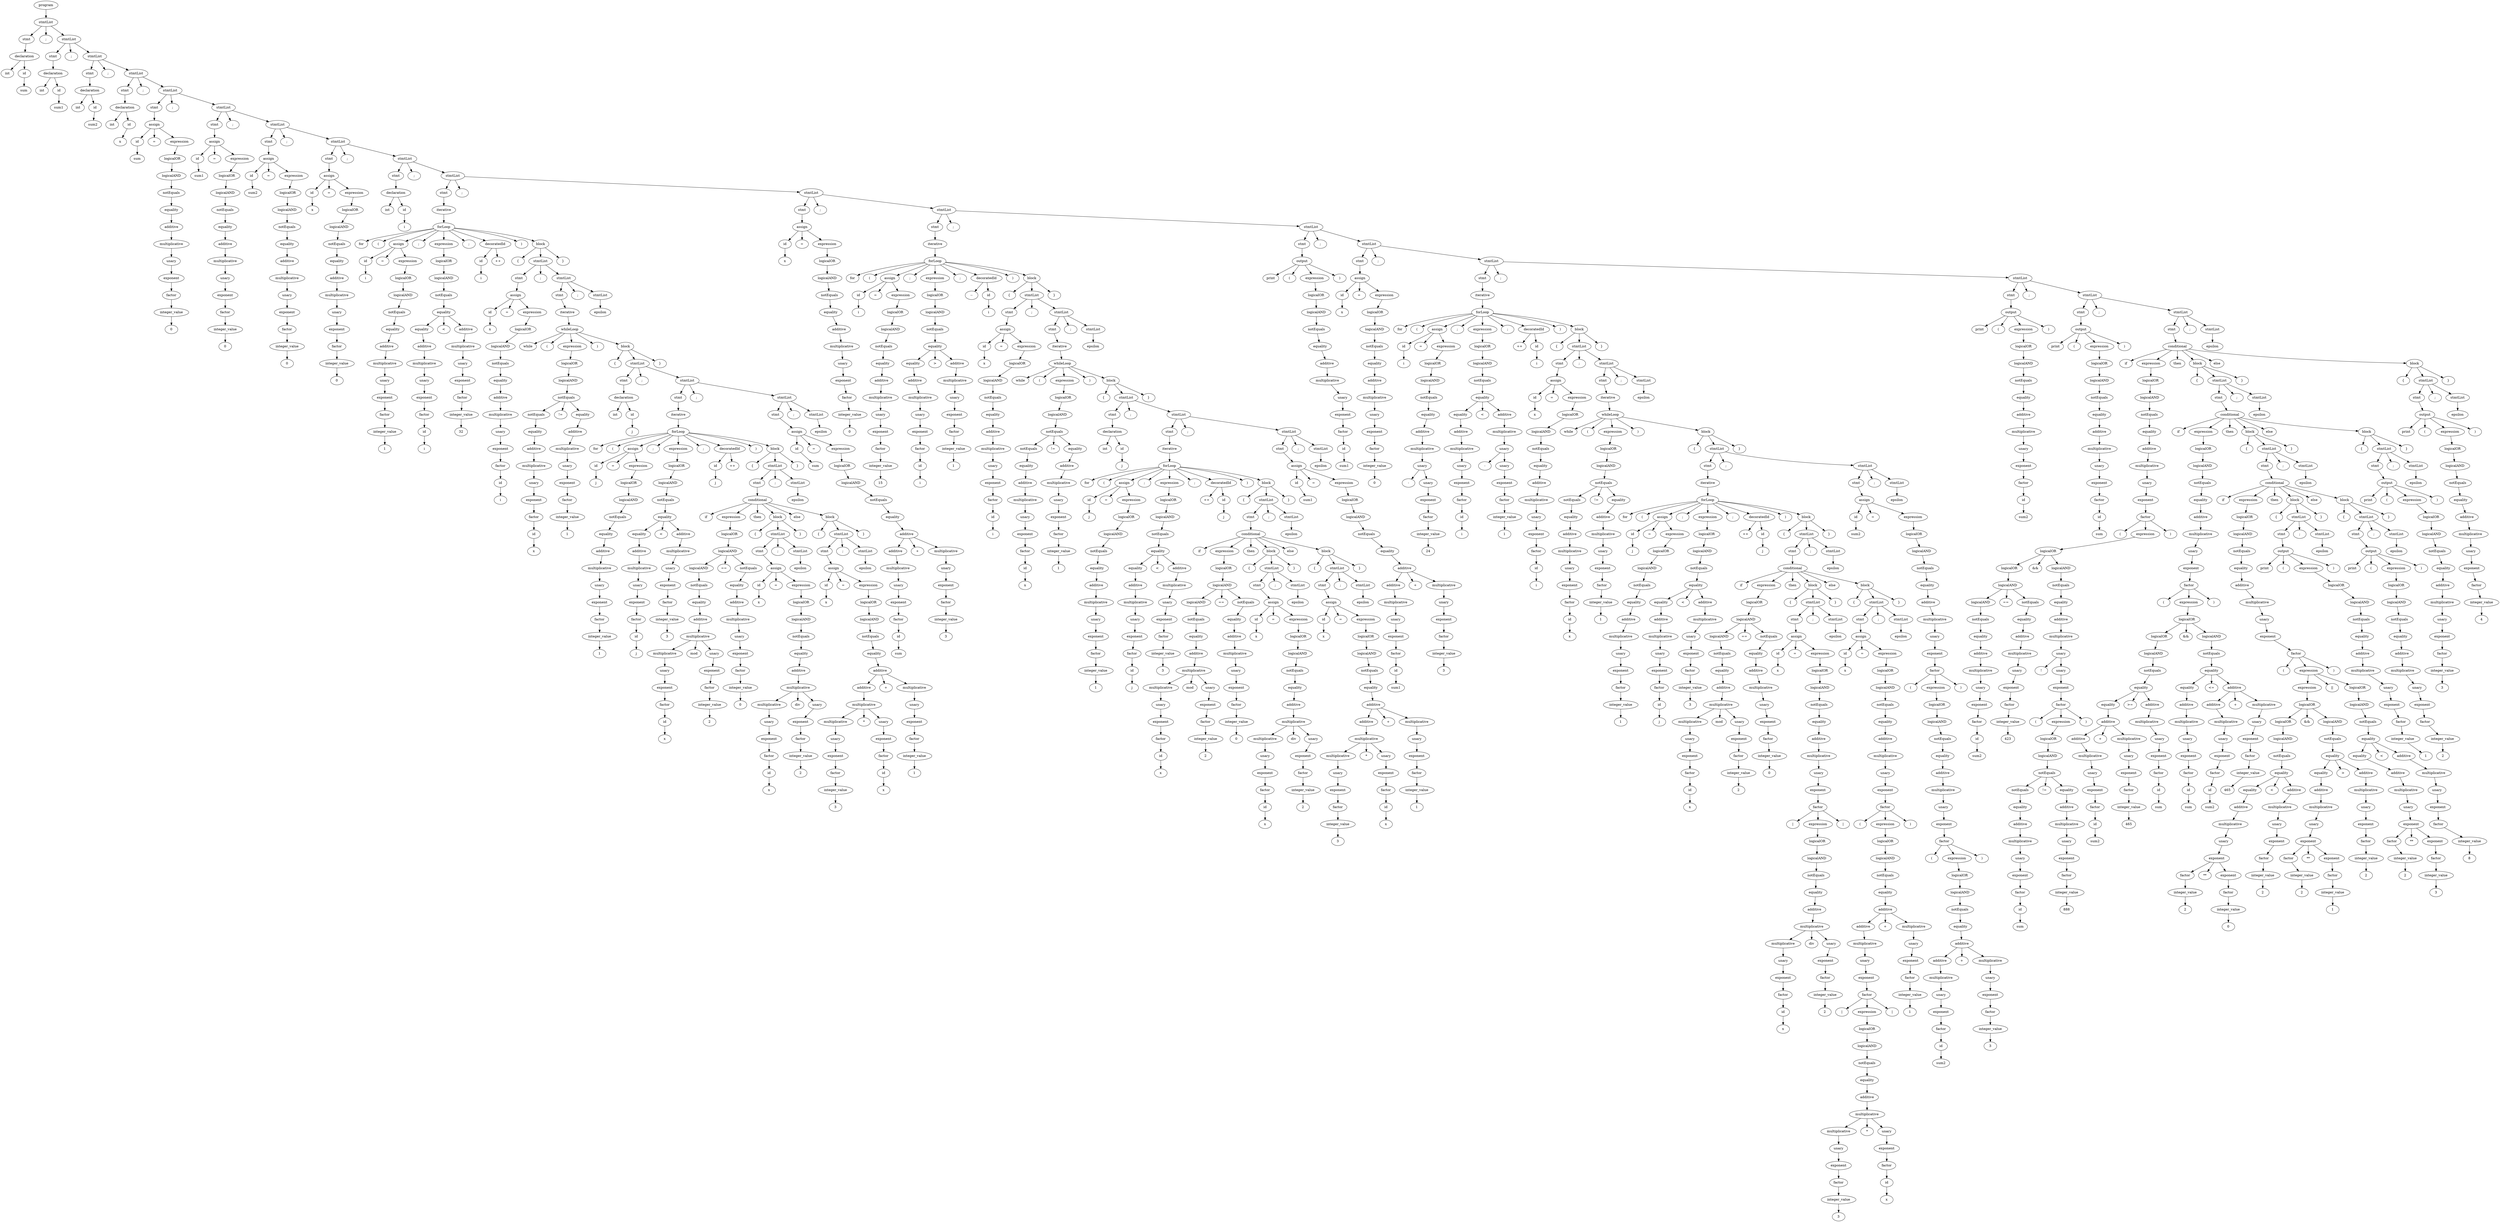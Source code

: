 
digraph "three_x_plus_1"
{
struct1 [label="program"]
struct2 [label="stmtList"]
struct3 [label="stmt"]
struct4 [label="declaration"]
struct5 [label="int"]
struct4->struct5
struct6 [label="id"]
struct7 [label="sum"]
struct6->struct7
struct4->struct6
struct3->struct4
struct2->struct3
struct8 [label=";"]
struct2->struct8
struct9 [label="stmtList"]
struct10 [label="stmt"]
struct11 [label="declaration"]
struct12 [label="int"]
struct11->struct12
struct13 [label="id"]
struct14 [label="sum1"]
struct13->struct14
struct11->struct13
struct10->struct11
struct9->struct10
struct15 [label=";"]
struct9->struct15
struct16 [label="stmtList"]
struct17 [label="stmt"]
struct18 [label="declaration"]
struct19 [label="int"]
struct18->struct19
struct20 [label="id"]
struct21 [label="sum2"]
struct20->struct21
struct18->struct20
struct17->struct18
struct16->struct17
struct22 [label=";"]
struct16->struct22
struct23 [label="stmtList"]
struct24 [label="stmt"]
struct25 [label="declaration"]
struct26 [label="int"]
struct25->struct26
struct27 [label="id"]
struct28 [label="x"]
struct27->struct28
struct25->struct27
struct24->struct25
struct23->struct24
struct29 [label=";"]
struct23->struct29
struct30 [label="stmtList"]
struct31 [label="stmt"]
struct32 [label="assign"]
struct33 [label="id"]
struct34 [label="sum"]
struct33->struct34
struct32->struct33
struct35 [label="="]
struct32->struct35
struct36 [label="expression"]
struct37 [label="logicalOR"]
struct38 [label="logicalAND"]
struct39 [label="notEquals"]
struct40 [label="equality"]
struct41 [label="additive"]
struct42 [label="multiplicative"]
struct43 [label="unary"]
struct44 [label="exponent"]
struct45 [label="factor"]
struct46 [label="integer_value"]
struct47 [label="0"]
struct46->struct47
struct45->struct46
struct44->struct45
struct43->struct44
struct42->struct43
struct41->struct42
struct40->struct41
struct39->struct40
struct38->struct39
struct37->struct38
struct36->struct37
struct32->struct36
struct31->struct32
struct30->struct31
struct48 [label=";"]
struct30->struct48
struct49 [label="stmtList"]
struct50 [label="stmt"]
struct51 [label="assign"]
struct52 [label="id"]
struct53 [label="sum1"]
struct52->struct53
struct51->struct52
struct54 [label="="]
struct51->struct54
struct55 [label="expression"]
struct56 [label="logicalOR"]
struct57 [label="logicalAND"]
struct58 [label="notEquals"]
struct59 [label="equality"]
struct60 [label="additive"]
struct61 [label="multiplicative"]
struct62 [label="unary"]
struct63 [label="exponent"]
struct64 [label="factor"]
struct65 [label="integer_value"]
struct66 [label="0"]
struct65->struct66
struct64->struct65
struct63->struct64
struct62->struct63
struct61->struct62
struct60->struct61
struct59->struct60
struct58->struct59
struct57->struct58
struct56->struct57
struct55->struct56
struct51->struct55
struct50->struct51
struct49->struct50
struct67 [label=";"]
struct49->struct67
struct68 [label="stmtList"]
struct69 [label="stmt"]
struct70 [label="assign"]
struct71 [label="id"]
struct72 [label="sum2"]
struct71->struct72
struct70->struct71
struct73 [label="="]
struct70->struct73
struct74 [label="expression"]
struct75 [label="logicalOR"]
struct76 [label="logicalAND"]
struct77 [label="notEquals"]
struct78 [label="equality"]
struct79 [label="additive"]
struct80 [label="multiplicative"]
struct81 [label="unary"]
struct82 [label="exponent"]
struct83 [label="factor"]
struct84 [label="integer_value"]
struct85 [label="0"]
struct84->struct85
struct83->struct84
struct82->struct83
struct81->struct82
struct80->struct81
struct79->struct80
struct78->struct79
struct77->struct78
struct76->struct77
struct75->struct76
struct74->struct75
struct70->struct74
struct69->struct70
struct68->struct69
struct86 [label=";"]
struct68->struct86
struct87 [label="stmtList"]
struct88 [label="stmt"]
struct89 [label="assign"]
struct90 [label="id"]
struct91 [label="x"]
struct90->struct91
struct89->struct90
struct92 [label="="]
struct89->struct92
struct93 [label="expression"]
struct94 [label="logicalOR"]
struct95 [label="logicalAND"]
struct96 [label="notEquals"]
struct97 [label="equality"]
struct98 [label="additive"]
struct99 [label="multiplicative"]
struct100 [label="unary"]
struct101 [label="exponent"]
struct102 [label="factor"]
struct103 [label="integer_value"]
struct104 [label="0"]
struct103->struct104
struct102->struct103
struct101->struct102
struct100->struct101
struct99->struct100
struct98->struct99
struct97->struct98
struct96->struct97
struct95->struct96
struct94->struct95
struct93->struct94
struct89->struct93
struct88->struct89
struct87->struct88
struct105 [label=";"]
struct87->struct105
struct106 [label="stmtList"]
struct107 [label="stmt"]
struct108 [label="declaration"]
struct109 [label="int"]
struct108->struct109
struct110 [label="id"]
struct111 [label="i"]
struct110->struct111
struct108->struct110
struct107->struct108
struct106->struct107
struct112 [label=";"]
struct106->struct112
struct113 [label="stmtList"]
struct114 [label="stmt"]
struct115 [label="iterative"]
struct116 [label="forLoop"]
struct117 [label="for"]
struct116->struct117
struct118 [label="("]
struct116->struct118
struct119 [label="assign"]
struct120 [label="id"]
struct121 [label="i"]
struct120->struct121
struct119->struct120
struct122 [label="="]
struct119->struct122
struct123 [label="expression"]
struct124 [label="logicalOR"]
struct125 [label="logicalAND"]
struct126 [label="notEquals"]
struct127 [label="equality"]
struct128 [label="additive"]
struct129 [label="multiplicative"]
struct130 [label="unary"]
struct131 [label="exponent"]
struct132 [label="factor"]
struct133 [label="integer_value"]
struct134 [label="1"]
struct133->struct134
struct132->struct133
struct131->struct132
struct130->struct131
struct129->struct130
struct128->struct129
struct127->struct128
struct126->struct127
struct125->struct126
struct124->struct125
struct123->struct124
struct119->struct123
struct116->struct119
struct135 [label=";"]
struct116->struct135
struct136 [label="expression"]
struct137 [label="logicalOR"]
struct138 [label="logicalAND"]
struct139 [label="notEquals"]
struct140 [label="equality"]
struct141 [label="equality"]
struct142 [label="additive"]
struct143 [label="multiplicative"]
struct144 [label="unary"]
struct145 [label="exponent"]
struct146 [label="factor"]
struct147 [label="id"]
struct148 [label="i"]
struct147->struct148
struct146->struct147
struct145->struct146
struct144->struct145
struct143->struct144
struct142->struct143
struct141->struct142
struct140->struct141
struct149 [label="<"]
struct140->struct149
struct150 [label="additive"]
struct151 [label="multiplicative"]
struct152 [label="unary"]
struct153 [label="exponent"]
struct154 [label="factor"]
struct155 [label="integer_value"]
struct156 [label="32"]
struct155->struct156
struct154->struct155
struct153->struct154
struct152->struct153
struct151->struct152
struct150->struct151
struct140->struct150
struct139->struct140
struct138->struct139
struct137->struct138
struct136->struct137
struct116->struct136
struct157 [label=";"]
struct116->struct157
struct158 [label="decoratedId"]
struct159 [label="id"]
struct160 [label="i"]
struct159->struct160
struct158->struct159
struct161 [label="++"]
struct158->struct161
struct116->struct158
struct162 [label=")"]
struct116->struct162
struct163 [label="block"]
struct164 [label="{"]
struct163->struct164
struct165 [label="stmtList"]
struct166 [label="stmt"]
struct167 [label="assign"]
struct168 [label="id"]
struct169 [label="x"]
struct168->struct169
struct167->struct168
struct170 [label="="]
struct167->struct170
struct171 [label="expression"]
struct172 [label="logicalOR"]
struct173 [label="logicalAND"]
struct174 [label="notEquals"]
struct175 [label="equality"]
struct176 [label="additive"]
struct177 [label="multiplicative"]
struct178 [label="unary"]
struct179 [label="exponent"]
struct180 [label="factor"]
struct181 [label="id"]
struct182 [label="i"]
struct181->struct182
struct180->struct181
struct179->struct180
struct178->struct179
struct177->struct178
struct176->struct177
struct175->struct176
struct174->struct175
struct173->struct174
struct172->struct173
struct171->struct172
struct167->struct171
struct166->struct167
struct165->struct166
struct183 [label=";"]
struct165->struct183
struct184 [label="stmtList"]
struct185 [label="stmt"]
struct186 [label="iterative"]
struct187 [label="whileLoop"]
struct188 [label="while"]
struct187->struct188
struct189 [label="("]
struct187->struct189
struct190 [label="expression"]
struct191 [label="logicalOR"]
struct192 [label="logicalAND"]
struct193 [label="notEquals"]
struct194 [label="notEquals"]
struct195 [label="equality"]
struct196 [label="additive"]
struct197 [label="multiplicative"]
struct198 [label="unary"]
struct199 [label="exponent"]
struct200 [label="factor"]
struct201 [label="id"]
struct202 [label="x"]
struct201->struct202
struct200->struct201
struct199->struct200
struct198->struct199
struct197->struct198
struct196->struct197
struct195->struct196
struct194->struct195
struct193->struct194
struct203 [label="!="]
struct193->struct203
struct204 [label="equality"]
struct205 [label="additive"]
struct206 [label="multiplicative"]
struct207 [label="unary"]
struct208 [label="exponent"]
struct209 [label="factor"]
struct210 [label="integer_value"]
struct211 [label="1"]
struct210->struct211
struct209->struct210
struct208->struct209
struct207->struct208
struct206->struct207
struct205->struct206
struct204->struct205
struct193->struct204
struct192->struct193
struct191->struct192
struct190->struct191
struct187->struct190
struct212 [label=")"]
struct187->struct212
struct213 [label="block"]
struct214 [label="{"]
struct213->struct214
struct215 [label="stmtList"]
struct216 [label="stmt"]
struct217 [label="declaration"]
struct218 [label="int"]
struct217->struct218
struct219 [label="id"]
struct220 [label="j"]
struct219->struct220
struct217->struct219
struct216->struct217
struct215->struct216
struct221 [label=";"]
struct215->struct221
struct222 [label="stmtList"]
struct223 [label="stmt"]
struct224 [label="iterative"]
struct225 [label="forLoop"]
struct226 [label="for"]
struct225->struct226
struct227 [label="("]
struct225->struct227
struct228 [label="assign"]
struct229 [label="id"]
struct230 [label="j"]
struct229->struct230
struct228->struct229
struct231 [label="="]
struct228->struct231
struct232 [label="expression"]
struct233 [label="logicalOR"]
struct234 [label="logicalAND"]
struct235 [label="notEquals"]
struct236 [label="equality"]
struct237 [label="additive"]
struct238 [label="multiplicative"]
struct239 [label="unary"]
struct240 [label="exponent"]
struct241 [label="factor"]
struct242 [label="integer_value"]
struct243 [label="1"]
struct242->struct243
struct241->struct242
struct240->struct241
struct239->struct240
struct238->struct239
struct237->struct238
struct236->struct237
struct235->struct236
struct234->struct235
struct233->struct234
struct232->struct233
struct228->struct232
struct225->struct228
struct244 [label=";"]
struct225->struct244
struct245 [label="expression"]
struct246 [label="logicalOR"]
struct247 [label="logicalAND"]
struct248 [label="notEquals"]
struct249 [label="equality"]
struct250 [label="equality"]
struct251 [label="additive"]
struct252 [label="multiplicative"]
struct253 [label="unary"]
struct254 [label="exponent"]
struct255 [label="factor"]
struct256 [label="id"]
struct257 [label="j"]
struct256->struct257
struct255->struct256
struct254->struct255
struct253->struct254
struct252->struct253
struct251->struct252
struct250->struct251
struct249->struct250
struct258 [label="<"]
struct249->struct258
struct259 [label="additive"]
struct260 [label="multiplicative"]
struct261 [label="unary"]
struct262 [label="exponent"]
struct263 [label="factor"]
struct264 [label="integer_value"]
struct265 [label="3"]
struct264->struct265
struct263->struct264
struct262->struct263
struct261->struct262
struct260->struct261
struct259->struct260
struct249->struct259
struct248->struct249
struct247->struct248
struct246->struct247
struct245->struct246
struct225->struct245
struct266 [label=";"]
struct225->struct266
struct267 [label="decoratedId"]
struct268 [label="id"]
struct269 [label="j"]
struct268->struct269
struct267->struct268
struct270 [label="++"]
struct267->struct270
struct225->struct267
struct271 [label=")"]
struct225->struct271
struct272 [label="block"]
struct273 [label="{"]
struct272->struct273
struct274 [label="stmtList"]
struct275 [label="stmt"]
struct276 [label="conditional"]
struct277 [label="if"]
struct276->struct277
struct278 [label="expression"]
struct279 [label="logicalOR"]
struct280 [label="logicalAND"]
struct281 [label="logicalAND"]
struct282 [label="notEquals"]
struct283 [label="equality"]
struct284 [label="additive"]
struct285 [label="multiplicative"]
struct286 [label="multiplicative"]
struct287 [label="unary"]
struct288 [label="exponent"]
struct289 [label="factor"]
struct290 [label="id"]
struct291 [label="x"]
struct290->struct291
struct289->struct290
struct288->struct289
struct287->struct288
struct286->struct287
struct285->struct286
struct292 [label="mod"]
struct285->struct292
struct293 [label="unary"]
struct294 [label="exponent"]
struct295 [label="factor"]
struct296 [label="integer_value"]
struct297 [label="2"]
struct296->struct297
struct295->struct296
struct294->struct295
struct293->struct294
struct285->struct293
struct284->struct285
struct283->struct284
struct282->struct283
struct281->struct282
struct280->struct281
struct298 [label="=="]
struct280->struct298
struct299 [label="notEquals"]
struct300 [label="equality"]
struct301 [label="additive"]
struct302 [label="multiplicative"]
struct303 [label="unary"]
struct304 [label="exponent"]
struct305 [label="factor"]
struct306 [label="integer_value"]
struct307 [label="0"]
struct306->struct307
struct305->struct306
struct304->struct305
struct303->struct304
struct302->struct303
struct301->struct302
struct300->struct301
struct299->struct300
struct280->struct299
struct279->struct280
struct278->struct279
struct276->struct278
struct308 [label="then"]
struct276->struct308
struct309 [label="block"]
struct310 [label="{"]
struct309->struct310
struct311 [label="stmtList"]
struct312 [label="stmt"]
struct313 [label="assign"]
struct314 [label="id"]
struct315 [label="x"]
struct314->struct315
struct313->struct314
struct316 [label="="]
struct313->struct316
struct317 [label="expression"]
struct318 [label="logicalOR"]
struct319 [label="logicalAND"]
struct320 [label="notEquals"]
struct321 [label="equality"]
struct322 [label="additive"]
struct323 [label="multiplicative"]
struct324 [label="multiplicative"]
struct325 [label="unary"]
struct326 [label="exponent"]
struct327 [label="factor"]
struct328 [label="id"]
struct329 [label="x"]
struct328->struct329
struct327->struct328
struct326->struct327
struct325->struct326
struct324->struct325
struct323->struct324
struct330 [label="div"]
struct323->struct330
struct331 [label="unary"]
struct332 [label="exponent"]
struct333 [label="factor"]
struct334 [label="integer_value"]
struct335 [label="2"]
struct334->struct335
struct333->struct334
struct332->struct333
struct331->struct332
struct323->struct331
struct322->struct323
struct321->struct322
struct320->struct321
struct319->struct320
struct318->struct319
struct317->struct318
struct313->struct317
struct312->struct313
struct311->struct312
struct336 [label=";"]
struct311->struct336
struct337 [label="stmtList"]
struct338 [label="epsilon"]
struct337->struct338
struct311->struct337
struct309->struct311
struct339 [label="}"]
struct309->struct339
struct276->struct309
struct340 [label="else"]
struct276->struct340
struct341 [label="block"]
struct342 [label="{"]
struct341->struct342
struct343 [label="stmtList"]
struct344 [label="stmt"]
struct345 [label="assign"]
struct346 [label="id"]
struct347 [label="x"]
struct346->struct347
struct345->struct346
struct348 [label="="]
struct345->struct348
struct349 [label="expression"]
struct350 [label="logicalOR"]
struct351 [label="logicalAND"]
struct352 [label="notEquals"]
struct353 [label="equality"]
struct354 [label="additive"]
struct355 [label="additive"]
struct356 [label="multiplicative"]
struct357 [label="multiplicative"]
struct358 [label="unary"]
struct359 [label="exponent"]
struct360 [label="factor"]
struct361 [label="integer_value"]
struct362 [label="3"]
struct361->struct362
struct360->struct361
struct359->struct360
struct358->struct359
struct357->struct358
struct356->struct357
struct363 [label="*"]
struct356->struct363
struct364 [label="unary"]
struct365 [label="exponent"]
struct366 [label="factor"]
struct367 [label="id"]
struct368 [label="x"]
struct367->struct368
struct366->struct367
struct365->struct366
struct364->struct365
struct356->struct364
struct355->struct356
struct354->struct355
struct369 [label="+"]
struct354->struct369
struct370 [label="multiplicative"]
struct371 [label="unary"]
struct372 [label="exponent"]
struct373 [label="factor"]
struct374 [label="integer_value"]
struct375 [label="1"]
struct374->struct375
struct373->struct374
struct372->struct373
struct371->struct372
struct370->struct371
struct354->struct370
struct353->struct354
struct352->struct353
struct351->struct352
struct350->struct351
struct349->struct350
struct345->struct349
struct344->struct345
struct343->struct344
struct376 [label=";"]
struct343->struct376
struct377 [label="stmtList"]
struct378 [label="epsilon"]
struct377->struct378
struct343->struct377
struct341->struct343
struct379 [label="}"]
struct341->struct379
struct276->struct341
struct275->struct276
struct274->struct275
struct380 [label=";"]
struct274->struct380
struct381 [label="stmtList"]
struct382 [label="epsilon"]
struct381->struct382
struct274->struct381
struct272->struct274
struct383 [label="}"]
struct272->struct383
struct225->struct272
struct224->struct225
struct223->struct224
struct222->struct223
struct384 [label=";"]
struct222->struct384
struct385 [label="stmtList"]
struct386 [label="stmt"]
struct387 [label="assign"]
struct388 [label="id"]
struct389 [label="sum"]
struct388->struct389
struct387->struct388
struct390 [label="="]
struct387->struct390
struct391 [label="expression"]
struct392 [label="logicalOR"]
struct393 [label="logicalAND"]
struct394 [label="notEquals"]
struct395 [label="equality"]
struct396 [label="additive"]
struct397 [label="additive"]
struct398 [label="multiplicative"]
struct399 [label="unary"]
struct400 [label="exponent"]
struct401 [label="factor"]
struct402 [label="id"]
struct403 [label="sum"]
struct402->struct403
struct401->struct402
struct400->struct401
struct399->struct400
struct398->struct399
struct397->struct398
struct396->struct397
struct404 [label="+"]
struct396->struct404
struct405 [label="multiplicative"]
struct406 [label="unary"]
struct407 [label="exponent"]
struct408 [label="factor"]
struct409 [label="integer_value"]
struct410 [label="3"]
struct409->struct410
struct408->struct409
struct407->struct408
struct406->struct407
struct405->struct406
struct396->struct405
struct395->struct396
struct394->struct395
struct393->struct394
struct392->struct393
struct391->struct392
struct387->struct391
struct386->struct387
struct385->struct386
struct411 [label=";"]
struct385->struct411
struct412 [label="stmtList"]
struct413 [label="epsilon"]
struct412->struct413
struct385->struct412
struct222->struct385
struct215->struct222
struct213->struct215
struct414 [label="}"]
struct213->struct414
struct187->struct213
struct186->struct187
struct185->struct186
struct184->struct185
struct415 [label=";"]
struct184->struct415
struct416 [label="stmtList"]
struct417 [label="epsilon"]
struct416->struct417
struct184->struct416
struct165->struct184
struct163->struct165
struct418 [label="}"]
struct163->struct418
struct116->struct163
struct115->struct116
struct114->struct115
struct113->struct114
struct419 [label=";"]
struct113->struct419
struct420 [label="stmtList"]
struct421 [label="stmt"]
struct422 [label="assign"]
struct423 [label="id"]
struct424 [label="x"]
struct423->struct424
struct422->struct423
struct425 [label="="]
struct422->struct425
struct426 [label="expression"]
struct427 [label="logicalOR"]
struct428 [label="logicalAND"]
struct429 [label="notEquals"]
struct430 [label="equality"]
struct431 [label="additive"]
struct432 [label="multiplicative"]
struct433 [label="unary"]
struct434 [label="exponent"]
struct435 [label="factor"]
struct436 [label="integer_value"]
struct437 [label="0"]
struct436->struct437
struct435->struct436
struct434->struct435
struct433->struct434
struct432->struct433
struct431->struct432
struct430->struct431
struct429->struct430
struct428->struct429
struct427->struct428
struct426->struct427
struct422->struct426
struct421->struct422
struct420->struct421
struct438 [label=";"]
struct420->struct438
struct439 [label="stmtList"]
struct440 [label="stmt"]
struct441 [label="iterative"]
struct442 [label="forLoop"]
struct443 [label="for"]
struct442->struct443
struct444 [label="("]
struct442->struct444
struct445 [label="assign"]
struct446 [label="id"]
struct447 [label="i"]
struct446->struct447
struct445->struct446
struct448 [label="="]
struct445->struct448
struct449 [label="expression"]
struct450 [label="logicalOR"]
struct451 [label="logicalAND"]
struct452 [label="notEquals"]
struct453 [label="equality"]
struct454 [label="additive"]
struct455 [label="multiplicative"]
struct456 [label="unary"]
struct457 [label="exponent"]
struct458 [label="factor"]
struct459 [label="integer_value"]
struct460 [label="15"]
struct459->struct460
struct458->struct459
struct457->struct458
struct456->struct457
struct455->struct456
struct454->struct455
struct453->struct454
struct452->struct453
struct451->struct452
struct450->struct451
struct449->struct450
struct445->struct449
struct442->struct445
struct461 [label=";"]
struct442->struct461
struct462 [label="expression"]
struct463 [label="logicalOR"]
struct464 [label="logicalAND"]
struct465 [label="notEquals"]
struct466 [label="equality"]
struct467 [label="equality"]
struct468 [label="additive"]
struct469 [label="multiplicative"]
struct470 [label="unary"]
struct471 [label="exponent"]
struct472 [label="factor"]
struct473 [label="id"]
struct474 [label="i"]
struct473->struct474
struct472->struct473
struct471->struct472
struct470->struct471
struct469->struct470
struct468->struct469
struct467->struct468
struct466->struct467
struct475 [label=">"]
struct466->struct475
struct476 [label="additive"]
struct477 [label="multiplicative"]
struct478 [label="unary"]
struct479 [label="exponent"]
struct480 [label="factor"]
struct481 [label="integer_value"]
struct482 [label="1"]
struct481->struct482
struct480->struct481
struct479->struct480
struct478->struct479
struct477->struct478
struct476->struct477
struct466->struct476
struct465->struct466
struct464->struct465
struct463->struct464
struct462->struct463
struct442->struct462
struct483 [label=";"]
struct442->struct483
struct484 [label="decoratedId"]
struct485 [label="--"]
struct484->struct485
struct486 [label="id"]
struct487 [label="i"]
struct486->struct487
struct484->struct486
struct442->struct484
struct488 [label=")"]
struct442->struct488
struct489 [label="block"]
struct490 [label="{"]
struct489->struct490
struct491 [label="stmtList"]
struct492 [label="stmt"]
struct493 [label="assign"]
struct494 [label="id"]
struct495 [label="x"]
struct494->struct495
struct493->struct494
struct496 [label="="]
struct493->struct496
struct497 [label="expression"]
struct498 [label="logicalOR"]
struct499 [label="logicalAND"]
struct500 [label="notEquals"]
struct501 [label="equality"]
struct502 [label="additive"]
struct503 [label="multiplicative"]
struct504 [label="unary"]
struct505 [label="exponent"]
struct506 [label="factor"]
struct507 [label="id"]
struct508 [label="i"]
struct507->struct508
struct506->struct507
struct505->struct506
struct504->struct505
struct503->struct504
struct502->struct503
struct501->struct502
struct500->struct501
struct499->struct500
struct498->struct499
struct497->struct498
struct493->struct497
struct492->struct493
struct491->struct492
struct509 [label=";"]
struct491->struct509
struct510 [label="stmtList"]
struct511 [label="stmt"]
struct512 [label="iterative"]
struct513 [label="whileLoop"]
struct514 [label="while"]
struct513->struct514
struct515 [label="("]
struct513->struct515
struct516 [label="expression"]
struct517 [label="logicalOR"]
struct518 [label="logicalAND"]
struct519 [label="notEquals"]
struct520 [label="notEquals"]
struct521 [label="equality"]
struct522 [label="additive"]
struct523 [label="multiplicative"]
struct524 [label="unary"]
struct525 [label="exponent"]
struct526 [label="factor"]
struct527 [label="id"]
struct528 [label="x"]
struct527->struct528
struct526->struct527
struct525->struct526
struct524->struct525
struct523->struct524
struct522->struct523
struct521->struct522
struct520->struct521
struct519->struct520
struct529 [label="!="]
struct519->struct529
struct530 [label="equality"]
struct531 [label="additive"]
struct532 [label="multiplicative"]
struct533 [label="unary"]
struct534 [label="exponent"]
struct535 [label="factor"]
struct536 [label="integer_value"]
struct537 [label="1"]
struct536->struct537
struct535->struct536
struct534->struct535
struct533->struct534
struct532->struct533
struct531->struct532
struct530->struct531
struct519->struct530
struct518->struct519
struct517->struct518
struct516->struct517
struct513->struct516
struct538 [label=")"]
struct513->struct538
struct539 [label="block"]
struct540 [label="{"]
struct539->struct540
struct541 [label="stmtList"]
struct542 [label="stmt"]
struct543 [label="declaration"]
struct544 [label="int"]
struct543->struct544
struct545 [label="id"]
struct546 [label="j"]
struct545->struct546
struct543->struct545
struct542->struct543
struct541->struct542
struct547 [label=";"]
struct541->struct547
struct548 [label="stmtList"]
struct549 [label="stmt"]
struct550 [label="iterative"]
struct551 [label="forLoop"]
struct552 [label="for"]
struct551->struct552
struct553 [label="("]
struct551->struct553
struct554 [label="assign"]
struct555 [label="id"]
struct556 [label="j"]
struct555->struct556
struct554->struct555
struct557 [label="="]
struct554->struct557
struct558 [label="expression"]
struct559 [label="logicalOR"]
struct560 [label="logicalAND"]
struct561 [label="notEquals"]
struct562 [label="equality"]
struct563 [label="additive"]
struct564 [label="multiplicative"]
struct565 [label="unary"]
struct566 [label="exponent"]
struct567 [label="factor"]
struct568 [label="integer_value"]
struct569 [label="1"]
struct568->struct569
struct567->struct568
struct566->struct567
struct565->struct566
struct564->struct565
struct563->struct564
struct562->struct563
struct561->struct562
struct560->struct561
struct559->struct560
struct558->struct559
struct554->struct558
struct551->struct554
struct570 [label=";"]
struct551->struct570
struct571 [label="expression"]
struct572 [label="logicalOR"]
struct573 [label="logicalAND"]
struct574 [label="notEquals"]
struct575 [label="equality"]
struct576 [label="equality"]
struct577 [label="additive"]
struct578 [label="multiplicative"]
struct579 [label="unary"]
struct580 [label="exponent"]
struct581 [label="factor"]
struct582 [label="id"]
struct583 [label="j"]
struct582->struct583
struct581->struct582
struct580->struct581
struct579->struct580
struct578->struct579
struct577->struct578
struct576->struct577
struct575->struct576
struct584 [label="<"]
struct575->struct584
struct585 [label="additive"]
struct586 [label="multiplicative"]
struct587 [label="unary"]
struct588 [label="exponent"]
struct589 [label="factor"]
struct590 [label="integer_value"]
struct591 [label="3"]
struct590->struct591
struct589->struct590
struct588->struct589
struct587->struct588
struct586->struct587
struct585->struct586
struct575->struct585
struct574->struct575
struct573->struct574
struct572->struct573
struct571->struct572
struct551->struct571
struct592 [label=";"]
struct551->struct592
struct593 [label="decoratedId"]
struct594 [label="++"]
struct593->struct594
struct595 [label="id"]
struct596 [label="j"]
struct595->struct596
struct593->struct595
struct551->struct593
struct597 [label=")"]
struct551->struct597
struct598 [label="block"]
struct599 [label="{"]
struct598->struct599
struct600 [label="stmtList"]
struct601 [label="stmt"]
struct602 [label="conditional"]
struct603 [label="if"]
struct602->struct603
struct604 [label="expression"]
struct605 [label="logicalOR"]
struct606 [label="logicalAND"]
struct607 [label="logicalAND"]
struct608 [label="notEquals"]
struct609 [label="equality"]
struct610 [label="additive"]
struct611 [label="multiplicative"]
struct612 [label="multiplicative"]
struct613 [label="unary"]
struct614 [label="exponent"]
struct615 [label="factor"]
struct616 [label="id"]
struct617 [label="x"]
struct616->struct617
struct615->struct616
struct614->struct615
struct613->struct614
struct612->struct613
struct611->struct612
struct618 [label="mod"]
struct611->struct618
struct619 [label="unary"]
struct620 [label="exponent"]
struct621 [label="factor"]
struct622 [label="integer_value"]
struct623 [label="2"]
struct622->struct623
struct621->struct622
struct620->struct621
struct619->struct620
struct611->struct619
struct610->struct611
struct609->struct610
struct608->struct609
struct607->struct608
struct606->struct607
struct624 [label="=="]
struct606->struct624
struct625 [label="notEquals"]
struct626 [label="equality"]
struct627 [label="additive"]
struct628 [label="multiplicative"]
struct629 [label="unary"]
struct630 [label="exponent"]
struct631 [label="factor"]
struct632 [label="integer_value"]
struct633 [label="0"]
struct632->struct633
struct631->struct632
struct630->struct631
struct629->struct630
struct628->struct629
struct627->struct628
struct626->struct627
struct625->struct626
struct606->struct625
struct605->struct606
struct604->struct605
struct602->struct604
struct634 [label="then"]
struct602->struct634
struct635 [label="block"]
struct636 [label="{"]
struct635->struct636
struct637 [label="stmtList"]
struct638 [label="stmt"]
struct639 [label="assign"]
struct640 [label="id"]
struct641 [label="x"]
struct640->struct641
struct639->struct640
struct642 [label="="]
struct639->struct642
struct643 [label="expression"]
struct644 [label="logicalOR"]
struct645 [label="logicalAND"]
struct646 [label="notEquals"]
struct647 [label="equality"]
struct648 [label="additive"]
struct649 [label="multiplicative"]
struct650 [label="multiplicative"]
struct651 [label="unary"]
struct652 [label="exponent"]
struct653 [label="factor"]
struct654 [label="id"]
struct655 [label="x"]
struct654->struct655
struct653->struct654
struct652->struct653
struct651->struct652
struct650->struct651
struct649->struct650
struct656 [label="div"]
struct649->struct656
struct657 [label="unary"]
struct658 [label="exponent"]
struct659 [label="factor"]
struct660 [label="integer_value"]
struct661 [label="2"]
struct660->struct661
struct659->struct660
struct658->struct659
struct657->struct658
struct649->struct657
struct648->struct649
struct647->struct648
struct646->struct647
struct645->struct646
struct644->struct645
struct643->struct644
struct639->struct643
struct638->struct639
struct637->struct638
struct662 [label=";"]
struct637->struct662
struct663 [label="stmtList"]
struct664 [label="epsilon"]
struct663->struct664
struct637->struct663
struct635->struct637
struct665 [label="}"]
struct635->struct665
struct602->struct635
struct666 [label="else"]
struct602->struct666
struct667 [label="block"]
struct668 [label="{"]
struct667->struct668
struct669 [label="stmtList"]
struct670 [label="stmt"]
struct671 [label="assign"]
struct672 [label="id"]
struct673 [label="x"]
struct672->struct673
struct671->struct672
struct674 [label="="]
struct671->struct674
struct675 [label="expression"]
struct676 [label="logicalOR"]
struct677 [label="logicalAND"]
struct678 [label="notEquals"]
struct679 [label="equality"]
struct680 [label="additive"]
struct681 [label="additive"]
struct682 [label="multiplicative"]
struct683 [label="multiplicative"]
struct684 [label="unary"]
struct685 [label="exponent"]
struct686 [label="factor"]
struct687 [label="integer_value"]
struct688 [label="3"]
struct687->struct688
struct686->struct687
struct685->struct686
struct684->struct685
struct683->struct684
struct682->struct683
struct689 [label="*"]
struct682->struct689
struct690 [label="unary"]
struct691 [label="exponent"]
struct692 [label="factor"]
struct693 [label="id"]
struct694 [label="x"]
struct693->struct694
struct692->struct693
struct691->struct692
struct690->struct691
struct682->struct690
struct681->struct682
struct680->struct681
struct695 [label="+"]
struct680->struct695
struct696 [label="multiplicative"]
struct697 [label="unary"]
struct698 [label="exponent"]
struct699 [label="factor"]
struct700 [label="integer_value"]
struct701 [label="1"]
struct700->struct701
struct699->struct700
struct698->struct699
struct697->struct698
struct696->struct697
struct680->struct696
struct679->struct680
struct678->struct679
struct677->struct678
struct676->struct677
struct675->struct676
struct671->struct675
struct670->struct671
struct669->struct670
struct702 [label=";"]
struct669->struct702
struct703 [label="stmtList"]
struct704 [label="epsilon"]
struct703->struct704
struct669->struct703
struct667->struct669
struct705 [label="}"]
struct667->struct705
struct602->struct667
struct601->struct602
struct600->struct601
struct706 [label=";"]
struct600->struct706
struct707 [label="stmtList"]
struct708 [label="epsilon"]
struct707->struct708
struct600->struct707
struct598->struct600
struct709 [label="}"]
struct598->struct709
struct551->struct598
struct550->struct551
struct549->struct550
struct548->struct549
struct710 [label=";"]
struct548->struct710
struct711 [label="stmtList"]
struct712 [label="stmt"]
struct713 [label="assign"]
struct714 [label="id"]
struct715 [label="sum1"]
struct714->struct715
struct713->struct714
struct716 [label="="]
struct713->struct716
struct717 [label="expression"]
struct718 [label="logicalOR"]
struct719 [label="logicalAND"]
struct720 [label="notEquals"]
struct721 [label="equality"]
struct722 [label="additive"]
struct723 [label="additive"]
struct724 [label="multiplicative"]
struct725 [label="unary"]
struct726 [label="exponent"]
struct727 [label="factor"]
struct728 [label="id"]
struct729 [label="sum1"]
struct728->struct729
struct727->struct728
struct726->struct727
struct725->struct726
struct724->struct725
struct723->struct724
struct722->struct723
struct730 [label="+"]
struct722->struct730
struct731 [label="multiplicative"]
struct732 [label="unary"]
struct733 [label="exponent"]
struct734 [label="factor"]
struct735 [label="integer_value"]
struct736 [label="3"]
struct735->struct736
struct734->struct735
struct733->struct734
struct732->struct733
struct731->struct732
struct722->struct731
struct721->struct722
struct720->struct721
struct719->struct720
struct718->struct719
struct717->struct718
struct713->struct717
struct712->struct713
struct711->struct712
struct737 [label=";"]
struct711->struct737
struct738 [label="stmtList"]
struct739 [label="epsilon"]
struct738->struct739
struct711->struct738
struct548->struct711
struct541->struct548
struct539->struct541
struct740 [label="}"]
struct539->struct740
struct513->struct539
struct512->struct513
struct511->struct512
struct510->struct511
struct741 [label=";"]
struct510->struct741
struct742 [label="stmtList"]
struct743 [label="epsilon"]
struct742->struct743
struct510->struct742
struct491->struct510
struct489->struct491
struct744 [label="}"]
struct489->struct744
struct442->struct489
struct441->struct442
struct440->struct441
struct439->struct440
struct745 [label=";"]
struct439->struct745
struct746 [label="stmtList"]
struct747 [label="stmt"]
struct748 [label="output"]
struct749 [label="print"]
struct748->struct749
struct750 [label="("]
struct748->struct750
struct751 [label="expression"]
struct752 [label="logicalOR"]
struct753 [label="logicalAND"]
struct754 [label="notEquals"]
struct755 [label="equality"]
struct756 [label="additive"]
struct757 [label="multiplicative"]
struct758 [label="unary"]
struct759 [label="exponent"]
struct760 [label="factor"]
struct761 [label="id"]
struct762 [label="sum1"]
struct761->struct762
struct760->struct761
struct759->struct760
struct758->struct759
struct757->struct758
struct756->struct757
struct755->struct756
struct754->struct755
struct753->struct754
struct752->struct753
struct751->struct752
struct748->struct751
struct763 [label=")"]
struct748->struct763
struct747->struct748
struct746->struct747
struct764 [label=";"]
struct746->struct764
struct765 [label="stmtList"]
struct766 [label="stmt"]
struct767 [label="assign"]
struct768 [label="id"]
struct769 [label="x"]
struct768->struct769
struct767->struct768
struct770 [label="="]
struct767->struct770
struct771 [label="expression"]
struct772 [label="logicalOR"]
struct773 [label="logicalAND"]
struct774 [label="notEquals"]
struct775 [label="equality"]
struct776 [label="additive"]
struct777 [label="multiplicative"]
struct778 [label="unary"]
struct779 [label="exponent"]
struct780 [label="factor"]
struct781 [label="integer_value"]
struct782 [label="0"]
struct781->struct782
struct780->struct781
struct779->struct780
struct778->struct779
struct777->struct778
struct776->struct777
struct775->struct776
struct774->struct775
struct773->struct774
struct772->struct773
struct771->struct772
struct767->struct771
struct766->struct767
struct765->struct766
struct783 [label=";"]
struct765->struct783
struct784 [label="stmtList"]
struct785 [label="stmt"]
struct786 [label="iterative"]
struct787 [label="forLoop"]
struct788 [label="for"]
struct787->struct788
struct789 [label="("]
struct787->struct789
struct790 [label="assign"]
struct791 [label="id"]
struct792 [label="i"]
struct791->struct792
struct790->struct791
struct793 [label="="]
struct790->struct793
struct794 [label="expression"]
struct795 [label="logicalOR"]
struct796 [label="logicalAND"]
struct797 [label="notEquals"]
struct798 [label="equality"]
struct799 [label="additive"]
struct800 [label="multiplicative"]
struct801 [label="unary"]
struct802 [label="-"]
struct801->struct802
struct803 [label="unary"]
struct804 [label="exponent"]
struct805 [label="factor"]
struct806 [label="integer_value"]
struct807 [label="24"]
struct806->struct807
struct805->struct806
struct804->struct805
struct803->struct804
struct801->struct803
struct800->struct801
struct799->struct800
struct798->struct799
struct797->struct798
struct796->struct797
struct795->struct796
struct794->struct795
struct790->struct794
struct787->struct790
struct808 [label=";"]
struct787->struct808
struct809 [label="expression"]
struct810 [label="logicalOR"]
struct811 [label="logicalAND"]
struct812 [label="notEquals"]
struct813 [label="equality"]
struct814 [label="equality"]
struct815 [label="additive"]
struct816 [label="multiplicative"]
struct817 [label="unary"]
struct818 [label="exponent"]
struct819 [label="factor"]
struct820 [label="id"]
struct821 [label="i"]
struct820->struct821
struct819->struct820
struct818->struct819
struct817->struct818
struct816->struct817
struct815->struct816
struct814->struct815
struct813->struct814
struct822 [label="<"]
struct813->struct822
struct823 [label="additive"]
struct824 [label="multiplicative"]
struct825 [label="unary"]
struct826 [label="-"]
struct825->struct826
struct827 [label="unary"]
struct828 [label="exponent"]
struct829 [label="factor"]
struct830 [label="integer_value"]
struct831 [label="1"]
struct830->struct831
struct829->struct830
struct828->struct829
struct827->struct828
struct825->struct827
struct824->struct825
struct823->struct824
struct813->struct823
struct812->struct813
struct811->struct812
struct810->struct811
struct809->struct810
struct787->struct809
struct832 [label=";"]
struct787->struct832
struct833 [label="decoratedId"]
struct834 [label="++"]
struct833->struct834
struct835 [label="id"]
struct836 [label="i"]
struct835->struct836
struct833->struct835
struct787->struct833
struct837 [label=")"]
struct787->struct837
struct838 [label="block"]
struct839 [label="{"]
struct838->struct839
struct840 [label="stmtList"]
struct841 [label="stmt"]
struct842 [label="assign"]
struct843 [label="id"]
struct844 [label="x"]
struct843->struct844
struct842->struct843
struct845 [label="="]
struct842->struct845
struct846 [label="expression"]
struct847 [label="logicalOR"]
struct848 [label="logicalAND"]
struct849 [label="notEquals"]
struct850 [label="equality"]
struct851 [label="additive"]
struct852 [label="multiplicative"]
struct853 [label="unary"]
struct854 [label="exponent"]
struct855 [label="factor"]
struct856 [label="id"]
struct857 [label="i"]
struct856->struct857
struct855->struct856
struct854->struct855
struct853->struct854
struct852->struct853
struct851->struct852
struct850->struct851
struct849->struct850
struct848->struct849
struct847->struct848
struct846->struct847
struct842->struct846
struct841->struct842
struct840->struct841
struct858 [label=";"]
struct840->struct858
struct859 [label="stmtList"]
struct860 [label="stmt"]
struct861 [label="iterative"]
struct862 [label="whileLoop"]
struct863 [label="while"]
struct862->struct863
struct864 [label="("]
struct862->struct864
struct865 [label="expression"]
struct866 [label="logicalOR"]
struct867 [label="logicalAND"]
struct868 [label="notEquals"]
struct869 [label="notEquals"]
struct870 [label="equality"]
struct871 [label="additive"]
struct872 [label="multiplicative"]
struct873 [label="unary"]
struct874 [label="exponent"]
struct875 [label="factor"]
struct876 [label="id"]
struct877 [label="x"]
struct876->struct877
struct875->struct876
struct874->struct875
struct873->struct874
struct872->struct873
struct871->struct872
struct870->struct871
struct869->struct870
struct868->struct869
struct878 [label="!="]
struct868->struct878
struct879 [label="equality"]
struct880 [label="additive"]
struct881 [label="multiplicative"]
struct882 [label="unary"]
struct883 [label="exponent"]
struct884 [label="factor"]
struct885 [label="integer_value"]
struct886 [label="1"]
struct885->struct886
struct884->struct885
struct883->struct884
struct882->struct883
struct881->struct882
struct880->struct881
struct879->struct880
struct868->struct879
struct867->struct868
struct866->struct867
struct865->struct866
struct862->struct865
struct887 [label=")"]
struct862->struct887
struct888 [label="block"]
struct889 [label="{"]
struct888->struct889
struct890 [label="stmtList"]
struct891 [label="stmt"]
struct892 [label="iterative"]
struct893 [label="forLoop"]
struct894 [label="for"]
struct893->struct894
struct895 [label="("]
struct893->struct895
struct896 [label="assign"]
struct897 [label="id"]
struct898 [label="j"]
struct897->struct898
struct896->struct897
struct899 [label="="]
struct896->struct899
struct900 [label="expression"]
struct901 [label="logicalOR"]
struct902 [label="logicalAND"]
struct903 [label="notEquals"]
struct904 [label="equality"]
struct905 [label="additive"]
struct906 [label="multiplicative"]
struct907 [label="unary"]
struct908 [label="exponent"]
struct909 [label="factor"]
struct910 [label="integer_value"]
struct911 [label="1"]
struct910->struct911
struct909->struct910
struct908->struct909
struct907->struct908
struct906->struct907
struct905->struct906
struct904->struct905
struct903->struct904
struct902->struct903
struct901->struct902
struct900->struct901
struct896->struct900
struct893->struct896
struct912 [label=";"]
struct893->struct912
struct913 [label="expression"]
struct914 [label="logicalOR"]
struct915 [label="logicalAND"]
struct916 [label="notEquals"]
struct917 [label="equality"]
struct918 [label="equality"]
struct919 [label="additive"]
struct920 [label="multiplicative"]
struct921 [label="unary"]
struct922 [label="exponent"]
struct923 [label="factor"]
struct924 [label="id"]
struct925 [label="j"]
struct924->struct925
struct923->struct924
struct922->struct923
struct921->struct922
struct920->struct921
struct919->struct920
struct918->struct919
struct917->struct918
struct926 [label="<"]
struct917->struct926
struct927 [label="additive"]
struct928 [label="multiplicative"]
struct929 [label="unary"]
struct930 [label="exponent"]
struct931 [label="factor"]
struct932 [label="integer_value"]
struct933 [label="3"]
struct932->struct933
struct931->struct932
struct930->struct931
struct929->struct930
struct928->struct929
struct927->struct928
struct917->struct927
struct916->struct917
struct915->struct916
struct914->struct915
struct913->struct914
struct893->struct913
struct934 [label=";"]
struct893->struct934
struct935 [label="decoratedId"]
struct936 [label="++"]
struct935->struct936
struct937 [label="id"]
struct938 [label="j"]
struct937->struct938
struct935->struct937
struct893->struct935
struct939 [label=")"]
struct893->struct939
struct940 [label="block"]
struct941 [label="{"]
struct940->struct941
struct942 [label="stmtList"]
struct943 [label="stmt"]
struct944 [label="conditional"]
struct945 [label="if"]
struct944->struct945
struct946 [label="expression"]
struct947 [label="logicalOR"]
struct948 [label="logicalAND"]
struct949 [label="logicalAND"]
struct950 [label="notEquals"]
struct951 [label="equality"]
struct952 [label="additive"]
struct953 [label="multiplicative"]
struct954 [label="multiplicative"]
struct955 [label="unary"]
struct956 [label="exponent"]
struct957 [label="factor"]
struct958 [label="id"]
struct959 [label="x"]
struct958->struct959
struct957->struct958
struct956->struct957
struct955->struct956
struct954->struct955
struct953->struct954
struct960 [label="mod"]
struct953->struct960
struct961 [label="unary"]
struct962 [label="exponent"]
struct963 [label="factor"]
struct964 [label="integer_value"]
struct965 [label="2"]
struct964->struct965
struct963->struct964
struct962->struct963
struct961->struct962
struct953->struct961
struct952->struct953
struct951->struct952
struct950->struct951
struct949->struct950
struct948->struct949
struct966 [label="=="]
struct948->struct966
struct967 [label="notEquals"]
struct968 [label="equality"]
struct969 [label="additive"]
struct970 [label="multiplicative"]
struct971 [label="unary"]
struct972 [label="exponent"]
struct973 [label="factor"]
struct974 [label="integer_value"]
struct975 [label="0"]
struct974->struct975
struct973->struct974
struct972->struct973
struct971->struct972
struct970->struct971
struct969->struct970
struct968->struct969
struct967->struct968
struct948->struct967
struct947->struct948
struct946->struct947
struct944->struct946
struct976 [label="then"]
struct944->struct976
struct977 [label="block"]
struct978 [label="{"]
struct977->struct978
struct979 [label="stmtList"]
struct980 [label="stmt"]
struct981 [label="assign"]
struct982 [label="id"]
struct983 [label="x"]
struct982->struct983
struct981->struct982
struct984 [label="="]
struct981->struct984
struct985 [label="expression"]
struct986 [label="logicalOR"]
struct987 [label="logicalAND"]
struct988 [label="notEquals"]
struct989 [label="equality"]
struct990 [label="additive"]
struct991 [label="multiplicative"]
struct992 [label="unary"]
struct993 [label="exponent"]
struct994 [label="factor"]
struct995 [label="|"]
struct994->struct995
struct996 [label="expression"]
struct997 [label="logicalOR"]
struct998 [label="logicalAND"]
struct999 [label="notEquals"]
struct1000 [label="equality"]
struct1001 [label="additive"]
struct1002 [label="multiplicative"]
struct1003 [label="multiplicative"]
struct1004 [label="unary"]
struct1005 [label="exponent"]
struct1006 [label="factor"]
struct1007 [label="id"]
struct1008 [label="x"]
struct1007->struct1008
struct1006->struct1007
struct1005->struct1006
struct1004->struct1005
struct1003->struct1004
struct1002->struct1003
struct1009 [label="div"]
struct1002->struct1009
struct1010 [label="unary"]
struct1011 [label="exponent"]
struct1012 [label="factor"]
struct1013 [label="integer_value"]
struct1014 [label="2"]
struct1013->struct1014
struct1012->struct1013
struct1011->struct1012
struct1010->struct1011
struct1002->struct1010
struct1001->struct1002
struct1000->struct1001
struct999->struct1000
struct998->struct999
struct997->struct998
struct996->struct997
struct994->struct996
struct1015 [label="|"]
struct994->struct1015
struct993->struct994
struct992->struct993
struct991->struct992
struct990->struct991
struct989->struct990
struct988->struct989
struct987->struct988
struct986->struct987
struct985->struct986
struct981->struct985
struct980->struct981
struct979->struct980
struct1016 [label=";"]
struct979->struct1016
struct1017 [label="stmtList"]
struct1018 [label="epsilon"]
struct1017->struct1018
struct979->struct1017
struct977->struct979
struct1019 [label="}"]
struct977->struct1019
struct944->struct977
struct1020 [label="else"]
struct944->struct1020
struct1021 [label="block"]
struct1022 [label="{"]
struct1021->struct1022
struct1023 [label="stmtList"]
struct1024 [label="stmt"]
struct1025 [label="assign"]
struct1026 [label="id"]
struct1027 [label="x"]
struct1026->struct1027
struct1025->struct1026
struct1028 [label="="]
struct1025->struct1028
struct1029 [label="expression"]
struct1030 [label="logicalOR"]
struct1031 [label="logicalAND"]
struct1032 [label="notEquals"]
struct1033 [label="equality"]
struct1034 [label="additive"]
struct1035 [label="multiplicative"]
struct1036 [label="unary"]
struct1037 [label="exponent"]
struct1038 [label="factor"]
struct1039 [label="("]
struct1038->struct1039
struct1040 [label="expression"]
struct1041 [label="logicalOR"]
struct1042 [label="logicalAND"]
struct1043 [label="notEquals"]
struct1044 [label="equality"]
struct1045 [label="additive"]
struct1046 [label="additive"]
struct1047 [label="multiplicative"]
struct1048 [label="unary"]
struct1049 [label="exponent"]
struct1050 [label="factor"]
struct1051 [label="|"]
struct1050->struct1051
struct1052 [label="expression"]
struct1053 [label="logicalOR"]
struct1054 [label="logicalAND"]
struct1055 [label="notEquals"]
struct1056 [label="equality"]
struct1057 [label="additive"]
struct1058 [label="multiplicative"]
struct1059 [label="multiplicative"]
struct1060 [label="unary"]
struct1061 [label="exponent"]
struct1062 [label="factor"]
struct1063 [label="integer_value"]
struct1064 [label="3"]
struct1063->struct1064
struct1062->struct1063
struct1061->struct1062
struct1060->struct1061
struct1059->struct1060
struct1058->struct1059
struct1065 [label="*"]
struct1058->struct1065
struct1066 [label="unary"]
struct1067 [label="exponent"]
struct1068 [label="factor"]
struct1069 [label="id"]
struct1070 [label="x"]
struct1069->struct1070
struct1068->struct1069
struct1067->struct1068
struct1066->struct1067
struct1058->struct1066
struct1057->struct1058
struct1056->struct1057
struct1055->struct1056
struct1054->struct1055
struct1053->struct1054
struct1052->struct1053
struct1050->struct1052
struct1071 [label="|"]
struct1050->struct1071
struct1049->struct1050
struct1048->struct1049
struct1047->struct1048
struct1046->struct1047
struct1045->struct1046
struct1072 [label="+"]
struct1045->struct1072
struct1073 [label="multiplicative"]
struct1074 [label="unary"]
struct1075 [label="exponent"]
struct1076 [label="factor"]
struct1077 [label="integer_value"]
struct1078 [label="1"]
struct1077->struct1078
struct1076->struct1077
struct1075->struct1076
struct1074->struct1075
struct1073->struct1074
struct1045->struct1073
struct1044->struct1045
struct1043->struct1044
struct1042->struct1043
struct1041->struct1042
struct1040->struct1041
struct1038->struct1040
struct1079 [label=")"]
struct1038->struct1079
struct1037->struct1038
struct1036->struct1037
struct1035->struct1036
struct1034->struct1035
struct1033->struct1034
struct1032->struct1033
struct1031->struct1032
struct1030->struct1031
struct1029->struct1030
struct1025->struct1029
struct1024->struct1025
struct1023->struct1024
struct1080 [label=";"]
struct1023->struct1080
struct1081 [label="stmtList"]
struct1082 [label="epsilon"]
struct1081->struct1082
struct1023->struct1081
struct1021->struct1023
struct1083 [label="}"]
struct1021->struct1083
struct944->struct1021
struct943->struct944
struct942->struct943
struct1084 [label=";"]
struct942->struct1084
struct1085 [label="stmtList"]
struct1086 [label="epsilon"]
struct1085->struct1086
struct942->struct1085
struct940->struct942
struct1087 [label="}"]
struct940->struct1087
struct893->struct940
struct892->struct893
struct891->struct892
struct890->struct891
struct1088 [label=";"]
struct890->struct1088
struct1089 [label="stmtList"]
struct1090 [label="stmt"]
struct1091 [label="assign"]
struct1092 [label="id"]
struct1093 [label="sum2"]
struct1092->struct1093
struct1091->struct1092
struct1094 [label="="]
struct1091->struct1094
struct1095 [label="expression"]
struct1096 [label="logicalOR"]
struct1097 [label="logicalAND"]
struct1098 [label="notEquals"]
struct1099 [label="equality"]
struct1100 [label="additive"]
struct1101 [label="multiplicative"]
struct1102 [label="unary"]
struct1103 [label="exponent"]
struct1104 [label="factor"]
struct1105 [label="("]
struct1104->struct1105
struct1106 [label="expression"]
struct1107 [label="logicalOR"]
struct1108 [label="logicalAND"]
struct1109 [label="notEquals"]
struct1110 [label="equality"]
struct1111 [label="additive"]
struct1112 [label="multiplicative"]
struct1113 [label="unary"]
struct1114 [label="exponent"]
struct1115 [label="factor"]
struct1116 [label="("]
struct1115->struct1116
struct1117 [label="expression"]
struct1118 [label="logicalOR"]
struct1119 [label="logicalAND"]
struct1120 [label="notEquals"]
struct1121 [label="equality"]
struct1122 [label="additive"]
struct1123 [label="additive"]
struct1124 [label="multiplicative"]
struct1125 [label="unary"]
struct1126 [label="exponent"]
struct1127 [label="factor"]
struct1128 [label="id"]
struct1129 [label="sum2"]
struct1128->struct1129
struct1127->struct1128
struct1126->struct1127
struct1125->struct1126
struct1124->struct1125
struct1123->struct1124
struct1122->struct1123
struct1130 [label="+"]
struct1122->struct1130
struct1131 [label="multiplicative"]
struct1132 [label="unary"]
struct1133 [label="exponent"]
struct1134 [label="factor"]
struct1135 [label="integer_value"]
struct1136 [label="3"]
struct1135->struct1136
struct1134->struct1135
struct1133->struct1134
struct1132->struct1133
struct1131->struct1132
struct1122->struct1131
struct1121->struct1122
struct1120->struct1121
struct1119->struct1120
struct1118->struct1119
struct1117->struct1118
struct1115->struct1117
struct1137 [label=")"]
struct1115->struct1137
struct1114->struct1115
struct1113->struct1114
struct1112->struct1113
struct1111->struct1112
struct1110->struct1111
struct1109->struct1110
struct1108->struct1109
struct1107->struct1108
struct1106->struct1107
struct1104->struct1106
struct1138 [label=")"]
struct1104->struct1138
struct1103->struct1104
struct1102->struct1103
struct1101->struct1102
struct1100->struct1101
struct1099->struct1100
struct1098->struct1099
struct1097->struct1098
struct1096->struct1097
struct1095->struct1096
struct1091->struct1095
struct1090->struct1091
struct1089->struct1090
struct1139 [label=";"]
struct1089->struct1139
struct1140 [label="stmtList"]
struct1141 [label="epsilon"]
struct1140->struct1141
struct1089->struct1140
struct890->struct1089
struct888->struct890
struct1142 [label="}"]
struct888->struct1142
struct862->struct888
struct861->struct862
struct860->struct861
struct859->struct860
struct1143 [label=";"]
struct859->struct1143
struct1144 [label="stmtList"]
struct1145 [label="epsilon"]
struct1144->struct1145
struct859->struct1144
struct840->struct859
struct838->struct840
struct1146 [label="}"]
struct838->struct1146
struct787->struct838
struct786->struct787
struct785->struct786
struct784->struct785
struct1147 [label=";"]
struct784->struct1147
struct1148 [label="stmtList"]
struct1149 [label="stmt"]
struct1150 [label="output"]
struct1151 [label="print"]
struct1150->struct1151
struct1152 [label="("]
struct1150->struct1152
struct1153 [label="expression"]
struct1154 [label="logicalOR"]
struct1155 [label="logicalAND"]
struct1156 [label="notEquals"]
struct1157 [label="equality"]
struct1158 [label="additive"]
struct1159 [label="multiplicative"]
struct1160 [label="unary"]
struct1161 [label="exponent"]
struct1162 [label="factor"]
struct1163 [label="id"]
struct1164 [label="sum2"]
struct1163->struct1164
struct1162->struct1163
struct1161->struct1162
struct1160->struct1161
struct1159->struct1160
struct1158->struct1159
struct1157->struct1158
struct1156->struct1157
struct1155->struct1156
struct1154->struct1155
struct1153->struct1154
struct1150->struct1153
struct1165 [label=")"]
struct1150->struct1165
struct1149->struct1150
struct1148->struct1149
struct1166 [label=";"]
struct1148->struct1166
struct1167 [label="stmtList"]
struct1168 [label="stmt"]
struct1169 [label="output"]
struct1170 [label="print"]
struct1169->struct1170
struct1171 [label="("]
struct1169->struct1171
struct1172 [label="expression"]
struct1173 [label="logicalOR"]
struct1174 [label="logicalAND"]
struct1175 [label="notEquals"]
struct1176 [label="equality"]
struct1177 [label="additive"]
struct1178 [label="multiplicative"]
struct1179 [label="unary"]
struct1180 [label="exponent"]
struct1181 [label="factor"]
struct1182 [label="id"]
struct1183 [label="sum"]
struct1182->struct1183
struct1181->struct1182
struct1180->struct1181
struct1179->struct1180
struct1178->struct1179
struct1177->struct1178
struct1176->struct1177
struct1175->struct1176
struct1174->struct1175
struct1173->struct1174
struct1172->struct1173
struct1169->struct1172
struct1184 [label=")"]
struct1169->struct1184
struct1168->struct1169
struct1167->struct1168
struct1185 [label=";"]
struct1167->struct1185
struct1186 [label="stmtList"]
struct1187 [label="stmt"]
struct1188 [label="conditional"]
struct1189 [label="if"]
struct1188->struct1189
struct1190 [label="expression"]
struct1191 [label="logicalOR"]
struct1192 [label="logicalAND"]
struct1193 [label="notEquals"]
struct1194 [label="equality"]
struct1195 [label="additive"]
struct1196 [label="multiplicative"]
struct1197 [label="unary"]
struct1198 [label="exponent"]
struct1199 [label="factor"]
struct1200 [label="("]
struct1199->struct1200
struct1201 [label="expression"]
struct1202 [label="logicalOR"]
struct1203 [label="logicalOR"]
struct1204 [label="logicalAND"]
struct1205 [label="logicalAND"]
struct1206 [label="notEquals"]
struct1207 [label="equality"]
struct1208 [label="additive"]
struct1209 [label="multiplicative"]
struct1210 [label="unary"]
struct1211 [label="exponent"]
struct1212 [label="factor"]
struct1213 [label="id"]
struct1214 [label="sum2"]
struct1213->struct1214
struct1212->struct1213
struct1211->struct1212
struct1210->struct1211
struct1209->struct1210
struct1208->struct1209
struct1207->struct1208
struct1206->struct1207
struct1205->struct1206
struct1204->struct1205
struct1215 [label="=="]
struct1204->struct1215
struct1216 [label="notEquals"]
struct1217 [label="equality"]
struct1218 [label="additive"]
struct1219 [label="multiplicative"]
struct1220 [label="unary"]
struct1221 [label="exponent"]
struct1222 [label="factor"]
struct1223 [label="integer_value"]
struct1224 [label="423"]
struct1223->struct1224
struct1222->struct1223
struct1221->struct1222
struct1220->struct1221
struct1219->struct1220
struct1218->struct1219
struct1217->struct1218
struct1216->struct1217
struct1204->struct1216
struct1203->struct1204
struct1202->struct1203
struct1225 [label="&&"]
struct1202->struct1225
struct1226 [label="logicalAND"]
struct1227 [label="notEquals"]
struct1228 [label="equality"]
struct1229 [label="additive"]
struct1230 [label="multiplicative"]
struct1231 [label="unary"]
struct1232 [label="!"]
struct1231->struct1232
struct1233 [label="unary"]
struct1234 [label="exponent"]
struct1235 [label="factor"]
struct1236 [label="("]
struct1235->struct1236
struct1237 [label="expression"]
struct1238 [label="logicalOR"]
struct1239 [label="logicalAND"]
struct1240 [label="notEquals"]
struct1241 [label="notEquals"]
struct1242 [label="equality"]
struct1243 [label="additive"]
struct1244 [label="multiplicative"]
struct1245 [label="unary"]
struct1246 [label="exponent"]
struct1247 [label="factor"]
struct1248 [label="id"]
struct1249 [label="sum"]
struct1248->struct1249
struct1247->struct1248
struct1246->struct1247
struct1245->struct1246
struct1244->struct1245
struct1243->struct1244
struct1242->struct1243
struct1241->struct1242
struct1240->struct1241
struct1250 [label="!="]
struct1240->struct1250
struct1251 [label="equality"]
struct1252 [label="additive"]
struct1253 [label="multiplicative"]
struct1254 [label="unary"]
struct1255 [label="exponent"]
struct1256 [label="factor"]
struct1257 [label="integer_value"]
struct1258 [label="888"]
struct1257->struct1258
struct1256->struct1257
struct1255->struct1256
struct1254->struct1255
struct1253->struct1254
struct1252->struct1253
struct1251->struct1252
struct1240->struct1251
struct1239->struct1240
struct1238->struct1239
struct1237->struct1238
struct1235->struct1237
struct1259 [label=")"]
struct1235->struct1259
struct1234->struct1235
struct1233->struct1234
struct1231->struct1233
struct1230->struct1231
struct1229->struct1230
struct1228->struct1229
struct1227->struct1228
struct1226->struct1227
struct1202->struct1226
struct1201->struct1202
struct1199->struct1201
struct1260 [label=")"]
struct1199->struct1260
struct1198->struct1199
struct1197->struct1198
struct1196->struct1197
struct1195->struct1196
struct1194->struct1195
struct1193->struct1194
struct1192->struct1193
struct1191->struct1192
struct1190->struct1191
struct1188->struct1190
struct1261 [label="then"]
struct1188->struct1261
struct1262 [label="block"]
struct1263 [label="{"]
struct1262->struct1263
struct1264 [label="stmtList"]
struct1265 [label="stmt"]
struct1266 [label="conditional"]
struct1267 [label="if"]
struct1266->struct1267
struct1268 [label="expression"]
struct1269 [label="logicalOR"]
struct1270 [label="logicalAND"]
struct1271 [label="notEquals"]
struct1272 [label="equality"]
struct1273 [label="additive"]
struct1274 [label="multiplicative"]
struct1275 [label="unary"]
struct1276 [label="exponent"]
struct1277 [label="factor"]
struct1278 [label="("]
struct1277->struct1278
struct1279 [label="expression"]
struct1280 [label="logicalOR"]
struct1281 [label="logicalOR"]
struct1282 [label="logicalAND"]
struct1283 [label="notEquals"]
struct1284 [label="equality"]
struct1285 [label="equality"]
struct1286 [label="additive"]
struct1287 [label="additive"]
struct1288 [label="multiplicative"]
struct1289 [label="unary"]
struct1290 [label="exponent"]
struct1291 [label="factor"]
struct1292 [label="id"]
struct1293 [label="sum2"]
struct1292->struct1293
struct1291->struct1292
struct1290->struct1291
struct1289->struct1290
struct1288->struct1289
struct1287->struct1288
struct1286->struct1287
struct1294 [label="+"]
struct1286->struct1294
struct1295 [label="multiplicative"]
struct1296 [label="unary"]
struct1297 [label="exponent"]
struct1298 [label="factor"]
struct1299 [label="integer_value"]
struct1300 [label="465"]
struct1299->struct1300
struct1298->struct1299
struct1297->struct1298
struct1296->struct1297
struct1295->struct1296
struct1286->struct1295
struct1285->struct1286
struct1284->struct1285
struct1301 [label=">="]
struct1284->struct1301
struct1302 [label="additive"]
struct1303 [label="multiplicative"]
struct1304 [label="unary"]
struct1305 [label="exponent"]
struct1306 [label="factor"]
struct1307 [label="id"]
struct1308 [label="sum"]
struct1307->struct1308
struct1306->struct1307
struct1305->struct1306
struct1304->struct1305
struct1303->struct1304
struct1302->struct1303
struct1284->struct1302
struct1283->struct1284
struct1282->struct1283
struct1281->struct1282
struct1280->struct1281
struct1309 [label="&&"]
struct1280->struct1309
struct1310 [label="logicalAND"]
struct1311 [label="notEquals"]
struct1312 [label="equality"]
struct1313 [label="equality"]
struct1314 [label="additive"]
struct1315 [label="multiplicative"]
struct1316 [label="unary"]
struct1317 [label="exponent"]
struct1318 [label="factor"]
struct1319 [label="id"]
struct1320 [label="sum"]
struct1319->struct1320
struct1318->struct1319
struct1317->struct1318
struct1316->struct1317
struct1315->struct1316
struct1314->struct1315
struct1313->struct1314
struct1312->struct1313
struct1321 [label="<="]
struct1312->struct1321
struct1322 [label="additive"]
struct1323 [label="additive"]
struct1324 [label="multiplicative"]
struct1325 [label="unary"]
struct1326 [label="exponent"]
struct1327 [label="factor"]
struct1328 [label="id"]
struct1329 [label="sum2"]
struct1328->struct1329
struct1327->struct1328
struct1326->struct1327
struct1325->struct1326
struct1324->struct1325
struct1323->struct1324
struct1322->struct1323
struct1330 [label="+"]
struct1322->struct1330
struct1331 [label="multiplicative"]
struct1332 [label="unary"]
struct1333 [label="exponent"]
struct1334 [label="factor"]
struct1335 [label="integer_value"]
struct1336 [label="465"]
struct1335->struct1336
struct1334->struct1335
struct1333->struct1334
struct1332->struct1333
struct1331->struct1332
struct1322->struct1331
struct1312->struct1322
struct1311->struct1312
struct1310->struct1311
struct1280->struct1310
struct1279->struct1280
struct1277->struct1279
struct1337 [label=")"]
struct1277->struct1337
struct1276->struct1277
struct1275->struct1276
struct1274->struct1275
struct1273->struct1274
struct1272->struct1273
struct1271->struct1272
struct1270->struct1271
struct1269->struct1270
struct1268->struct1269
struct1266->struct1268
struct1338 [label="then"]
struct1266->struct1338
struct1339 [label="block"]
struct1340 [label="{"]
struct1339->struct1340
struct1341 [label="stmtList"]
struct1342 [label="stmt"]
struct1343 [label="conditional"]
struct1344 [label="if"]
struct1343->struct1344
struct1345 [label="expression"]
struct1346 [label="logicalOR"]
struct1347 [label="logicalAND"]
struct1348 [label="notEquals"]
struct1349 [label="equality"]
struct1350 [label="additive"]
struct1351 [label="multiplicative"]
struct1352 [label="unary"]
struct1353 [label="exponent"]
struct1354 [label="factor"]
struct1355 [label="("]
struct1354->struct1355
struct1356 [label="expression"]
struct1357 [label="expression"]
struct1358 [label="logicalOR"]
struct1359 [label="logicalOR"]
struct1360 [label="logicalAND"]
struct1361 [label="notEquals"]
struct1362 [label="equality"]
struct1363 [label="equality"]
struct1364 [label="additive"]
struct1365 [label="multiplicative"]
struct1366 [label="unary"]
struct1367 [label="exponent"]
struct1368 [label="factor"]
struct1369 [label="integer_value"]
struct1370 [label="2"]
struct1369->struct1370
struct1368->struct1369
struct1367->struct1368
struct1371 [label="**"]
struct1367->struct1371
struct1372 [label="exponent"]
struct1373 [label="factor"]
struct1374 [label="integer_value"]
struct1375 [label="0"]
struct1374->struct1375
struct1373->struct1374
struct1372->struct1373
struct1367->struct1372
struct1366->struct1367
struct1365->struct1366
struct1364->struct1365
struct1363->struct1364
struct1362->struct1363
struct1376 [label="<"]
struct1362->struct1376
struct1377 [label="additive"]
struct1378 [label="multiplicative"]
struct1379 [label="unary"]
struct1380 [label="exponent"]
struct1381 [label="factor"]
struct1382 [label="integer_value"]
struct1383 [label="2"]
struct1382->struct1383
struct1381->struct1382
struct1380->struct1381
struct1379->struct1380
struct1378->struct1379
struct1377->struct1378
struct1362->struct1377
struct1361->struct1362
struct1360->struct1361
struct1359->struct1360
struct1358->struct1359
struct1384 [label="&&"]
struct1358->struct1384
struct1385 [label="logicalAND"]
struct1386 [label="notEquals"]
struct1387 [label="equality"]
struct1388 [label="equality"]
struct1389 [label="additive"]
struct1390 [label="multiplicative"]
struct1391 [label="unary"]
struct1392 [label="exponent"]
struct1393 [label="factor"]
struct1394 [label="integer_value"]
struct1395 [label="2"]
struct1394->struct1395
struct1393->struct1394
struct1392->struct1393
struct1396 [label="**"]
struct1392->struct1396
struct1397 [label="exponent"]
struct1398 [label="factor"]
struct1399 [label="integer_value"]
struct1400 [label="1"]
struct1399->struct1400
struct1398->struct1399
struct1397->struct1398
struct1392->struct1397
struct1391->struct1392
struct1390->struct1391
struct1389->struct1390
struct1388->struct1389
struct1387->struct1388
struct1401 [label=">"]
struct1387->struct1401
struct1402 [label="additive"]
struct1403 [label="multiplicative"]
struct1404 [label="unary"]
struct1405 [label="exponent"]
struct1406 [label="factor"]
struct1407 [label="integer_value"]
struct1408 [label="2"]
struct1407->struct1408
struct1406->struct1407
struct1405->struct1406
struct1404->struct1405
struct1403->struct1404
struct1402->struct1403
struct1387->struct1402
struct1386->struct1387
struct1385->struct1386
struct1358->struct1385
struct1357->struct1358
struct1356->struct1357
struct1409 [label="||"]
struct1356->struct1409
struct1410 [label="logicalOR"]
struct1411 [label="logicalAND"]
struct1412 [label="notEquals"]
struct1413 [label="equality"]
struct1414 [label="equality"]
struct1415 [label="additive"]
struct1416 [label="multiplicative"]
struct1417 [label="unary"]
struct1418 [label="exponent"]
struct1419 [label="factor"]
struct1420 [label="integer_value"]
struct1421 [label="2"]
struct1420->struct1421
struct1419->struct1420
struct1418->struct1419
struct1422 [label="**"]
struct1418->struct1422
struct1423 [label="exponent"]
struct1424 [label="factor"]
struct1425 [label="integer_value"]
struct1426 [label="3"]
struct1425->struct1426
struct1424->struct1425
struct1423->struct1424
struct1418->struct1423
struct1417->struct1418
struct1416->struct1417
struct1415->struct1416
struct1414->struct1415
struct1413->struct1414
struct1427 [label="<"]
struct1413->struct1427
struct1428 [label="additive"]
struct1429 [label="multiplicative"]
struct1430 [label="unary"]
struct1431 [label="exponent"]
struct1432 [label="factor"]
struct1433 [label="integer_value"]
struct1434 [label="8"]
struct1433->struct1434
struct1432->struct1433
struct1431->struct1432
struct1430->struct1431
struct1429->struct1430
struct1428->struct1429
struct1413->struct1428
struct1412->struct1413
struct1411->struct1412
struct1410->struct1411
struct1356->struct1410
struct1354->struct1356
struct1435 [label=")"]
struct1354->struct1435
struct1353->struct1354
struct1352->struct1353
struct1351->struct1352
struct1350->struct1351
struct1349->struct1350
struct1348->struct1349
struct1347->struct1348
struct1346->struct1347
struct1345->struct1346
struct1343->struct1345
struct1436 [label="then"]
struct1343->struct1436
struct1437 [label="block"]
struct1438 [label="{"]
struct1437->struct1438
struct1439 [label="stmtList"]
struct1440 [label="stmt"]
struct1441 [label="output"]
struct1442 [label="print"]
struct1441->struct1442
struct1443 [label="("]
struct1441->struct1443
struct1444 [label="expression"]
struct1445 [label="logicalOR"]
struct1446 [label="logicalAND"]
struct1447 [label="notEquals"]
struct1448 [label="equality"]
struct1449 [label="additive"]
struct1450 [label="multiplicative"]
struct1451 [label="unary"]
struct1452 [label="exponent"]
struct1453 [label="factor"]
struct1454 [label="integer_value"]
struct1455 [label="1"]
struct1454->struct1455
struct1453->struct1454
struct1452->struct1453
struct1451->struct1452
struct1450->struct1451
struct1449->struct1450
struct1448->struct1449
struct1447->struct1448
struct1446->struct1447
struct1445->struct1446
struct1444->struct1445
struct1441->struct1444
struct1456 [label=")"]
struct1441->struct1456
struct1440->struct1441
struct1439->struct1440
struct1457 [label=";"]
struct1439->struct1457
struct1458 [label="stmtList"]
struct1459 [label="epsilon"]
struct1458->struct1459
struct1439->struct1458
struct1437->struct1439
struct1460 [label="}"]
struct1437->struct1460
struct1343->struct1437
struct1461 [label="else"]
struct1343->struct1461
struct1462 [label="block"]
struct1463 [label="{"]
struct1462->struct1463
struct1464 [label="stmtList"]
struct1465 [label="stmt"]
struct1466 [label="output"]
struct1467 [label="print"]
struct1466->struct1467
struct1468 [label="("]
struct1466->struct1468
struct1469 [label="expression"]
struct1470 [label="logicalOR"]
struct1471 [label="logicalAND"]
struct1472 [label="notEquals"]
struct1473 [label="equality"]
struct1474 [label="additive"]
struct1475 [label="multiplicative"]
struct1476 [label="unary"]
struct1477 [label="exponent"]
struct1478 [label="factor"]
struct1479 [label="integer_value"]
struct1480 [label="2"]
struct1479->struct1480
struct1478->struct1479
struct1477->struct1478
struct1476->struct1477
struct1475->struct1476
struct1474->struct1475
struct1473->struct1474
struct1472->struct1473
struct1471->struct1472
struct1470->struct1471
struct1469->struct1470
struct1466->struct1469
struct1481 [label=")"]
struct1466->struct1481
struct1465->struct1466
struct1464->struct1465
struct1482 [label=";"]
struct1464->struct1482
struct1483 [label="stmtList"]
struct1484 [label="epsilon"]
struct1483->struct1484
struct1464->struct1483
struct1462->struct1464
struct1485 [label="}"]
struct1462->struct1485
struct1343->struct1462
struct1342->struct1343
struct1341->struct1342
struct1486 [label=";"]
struct1341->struct1486
struct1487 [label="stmtList"]
struct1488 [label="epsilon"]
struct1487->struct1488
struct1341->struct1487
struct1339->struct1341
struct1489 [label="}"]
struct1339->struct1489
struct1266->struct1339
struct1490 [label="else"]
struct1266->struct1490
struct1491 [label="block"]
struct1492 [label="{"]
struct1491->struct1492
struct1493 [label="stmtList"]
struct1494 [label="stmt"]
struct1495 [label="output"]
struct1496 [label="print"]
struct1495->struct1496
struct1497 [label="("]
struct1495->struct1497
struct1498 [label="expression"]
struct1499 [label="logicalOR"]
struct1500 [label="logicalAND"]
struct1501 [label="notEquals"]
struct1502 [label="equality"]
struct1503 [label="additive"]
struct1504 [label="multiplicative"]
struct1505 [label="unary"]
struct1506 [label="exponent"]
struct1507 [label="factor"]
struct1508 [label="integer_value"]
struct1509 [label="3"]
struct1508->struct1509
struct1507->struct1508
struct1506->struct1507
struct1505->struct1506
struct1504->struct1505
struct1503->struct1504
struct1502->struct1503
struct1501->struct1502
struct1500->struct1501
struct1499->struct1500
struct1498->struct1499
struct1495->struct1498
struct1510 [label=")"]
struct1495->struct1510
struct1494->struct1495
struct1493->struct1494
struct1511 [label=";"]
struct1493->struct1511
struct1512 [label="stmtList"]
struct1513 [label="epsilon"]
struct1512->struct1513
struct1493->struct1512
struct1491->struct1493
struct1514 [label="}"]
struct1491->struct1514
struct1266->struct1491
struct1265->struct1266
struct1264->struct1265
struct1515 [label=";"]
struct1264->struct1515
struct1516 [label="stmtList"]
struct1517 [label="epsilon"]
struct1516->struct1517
struct1264->struct1516
struct1262->struct1264
struct1518 [label="}"]
struct1262->struct1518
struct1188->struct1262
struct1519 [label="else"]
struct1188->struct1519
struct1520 [label="block"]
struct1521 [label="{"]
struct1520->struct1521
struct1522 [label="stmtList"]
struct1523 [label="stmt"]
struct1524 [label="output"]
struct1525 [label="print"]
struct1524->struct1525
struct1526 [label="("]
struct1524->struct1526
struct1527 [label="expression"]
struct1528 [label="logicalOR"]
struct1529 [label="logicalAND"]
struct1530 [label="notEquals"]
struct1531 [label="equality"]
struct1532 [label="additive"]
struct1533 [label="multiplicative"]
struct1534 [label="unary"]
struct1535 [label="exponent"]
struct1536 [label="factor"]
struct1537 [label="integer_value"]
struct1538 [label="4"]
struct1537->struct1538
struct1536->struct1537
struct1535->struct1536
struct1534->struct1535
struct1533->struct1534
struct1532->struct1533
struct1531->struct1532
struct1530->struct1531
struct1529->struct1530
struct1528->struct1529
struct1527->struct1528
struct1524->struct1527
struct1539 [label=")"]
struct1524->struct1539
struct1523->struct1524
struct1522->struct1523
struct1540 [label=";"]
struct1522->struct1540
struct1541 [label="stmtList"]
struct1542 [label="epsilon"]
struct1541->struct1542
struct1522->struct1541
struct1520->struct1522
struct1543 [label="}"]
struct1520->struct1543
struct1188->struct1520
struct1187->struct1188
struct1186->struct1187
struct1544 [label=";"]
struct1186->struct1544
struct1545 [label="stmtList"]
struct1546 [label="epsilon"]
struct1545->struct1546
struct1186->struct1545
struct1167->struct1186
struct1148->struct1167
struct784->struct1148
struct765->struct784
struct746->struct765
struct439->struct746
struct420->struct439
struct113->struct420
struct106->struct113
struct87->struct106
struct68->struct87
struct49->struct68
struct30->struct49
struct23->struct30
struct16->struct23
struct9->struct16
struct2->struct9
struct1->struct2
}